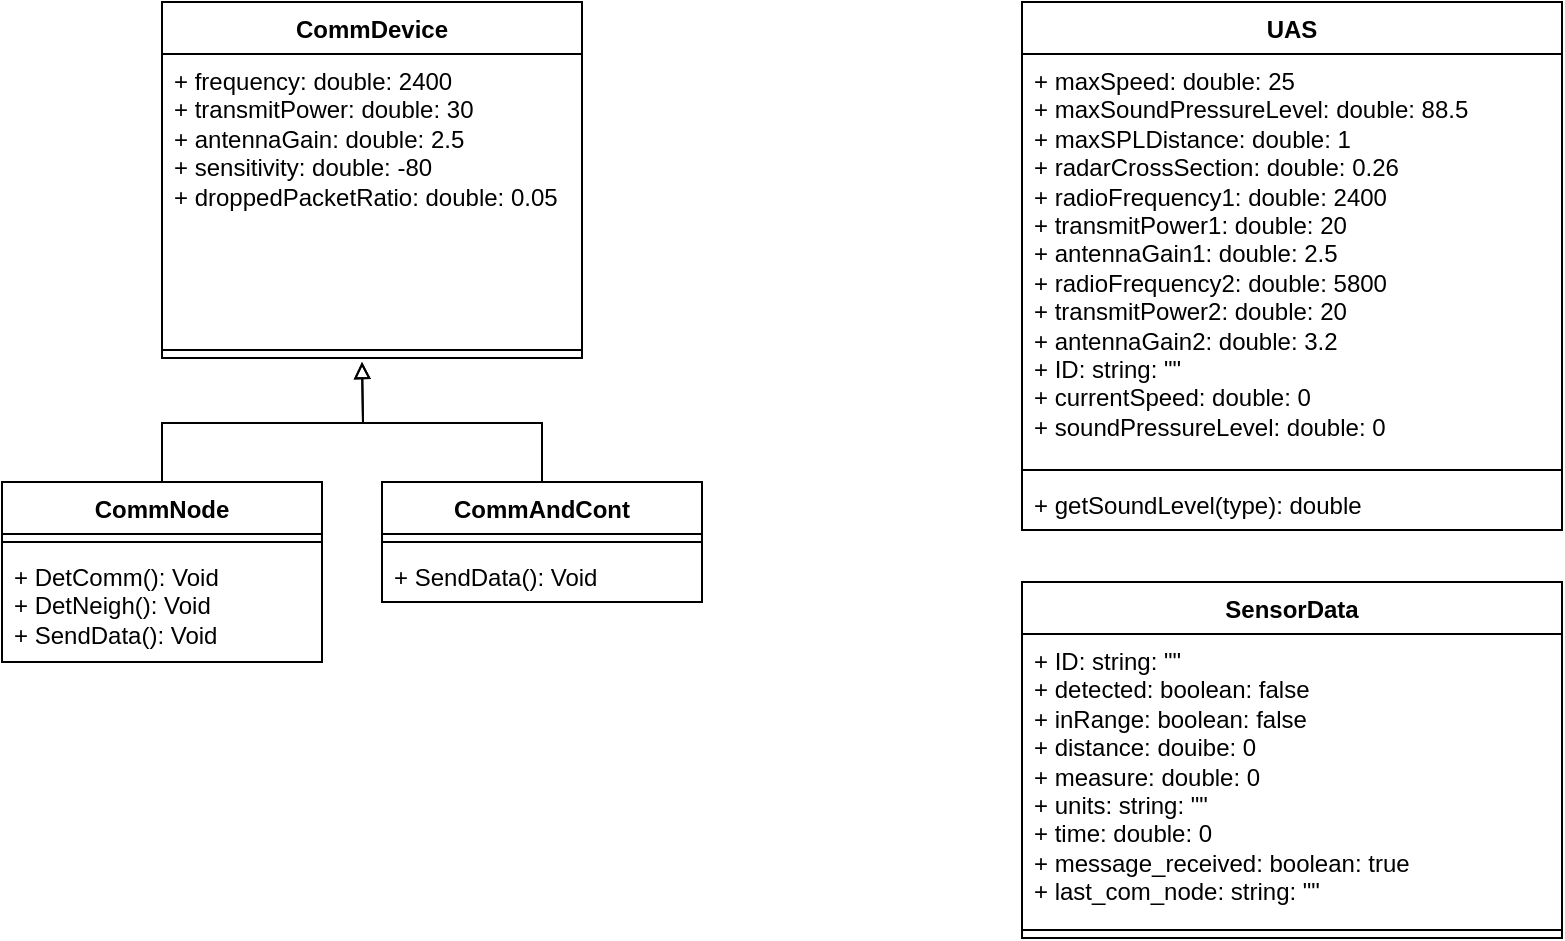 <mxfile version="24.6.4" type="github">
  <diagram name="Page-1" id="SM_NERUJ3dnt5lTOhVBZ">
    <mxGraphModel dx="345" dy="448" grid="1" gridSize="10" guides="1" tooltips="1" connect="1" arrows="1" fold="1" page="1" pageScale="1" pageWidth="850" pageHeight="1100" math="0" shadow="0">
      <root>
        <mxCell id="0" />
        <mxCell id="1" parent="0" />
        <mxCell id="j_G3NL1udsLklxTixIO5-1" value="CommDevice" style="swimlane;fontStyle=1;align=center;verticalAlign=top;childLayout=stackLayout;horizontal=1;startSize=26;horizontalStack=0;resizeParent=1;resizeParentMax=0;resizeLast=0;collapsible=1;marginBottom=0;whiteSpace=wrap;html=1;" parent="1" vertex="1">
          <mxGeometry x="100" y="40" width="210" height="178" as="geometry" />
        </mxCell>
        <mxCell id="j_G3NL1udsLklxTixIO5-2" value="+ frequency: double: 2400&lt;br&gt;&lt;div&gt;&lt;span style=&quot;background-color: initial;&quot;&gt;+ transmitPower: double: 30&lt;/span&gt;&lt;/div&gt;&lt;div&gt;&lt;span style=&quot;background-color: initial;&quot;&gt;+ antennaGain: double: 2.5&lt;/span&gt;&lt;/div&gt;&lt;div&gt;+ sensitivity: double: -80&lt;span style=&quot;background-color: initial;&quot;&gt;&lt;br&gt;&lt;/span&gt;&lt;/div&gt;&lt;div&gt;+ droppedPacketRatio: double: 0.05&lt;br&gt;&lt;/div&gt;" style="text;strokeColor=none;fillColor=none;align=left;verticalAlign=top;spacingLeft=4;spacingRight=4;overflow=hidden;rotatable=0;points=[[0,0.5],[1,0.5]];portConstraint=eastwest;whiteSpace=wrap;html=1;" parent="j_G3NL1udsLklxTixIO5-1" vertex="1">
          <mxGeometry y="26" width="210" height="144" as="geometry" />
        </mxCell>
        <mxCell id="j_G3NL1udsLklxTixIO5-3" value="" style="line;strokeWidth=1;fillColor=none;align=left;verticalAlign=middle;spacingTop=-1;spacingLeft=3;spacingRight=3;rotatable=0;labelPosition=right;points=[];portConstraint=eastwest;strokeColor=inherit;" parent="j_G3NL1udsLklxTixIO5-1" vertex="1">
          <mxGeometry y="170" width="210" height="8" as="geometry" />
        </mxCell>
        <mxCell id="j_G3NL1udsLklxTixIO5-21" style="edgeStyle=orthogonalEdgeStyle;rounded=0;orthogonalLoop=1;jettySize=auto;html=1;exitX=0.5;exitY=0;exitDx=0;exitDy=0;endArrow=block;endFill=0;" parent="1" source="j_G3NL1udsLklxTixIO5-11" edge="1">
          <mxGeometry relative="1" as="geometry">
            <mxPoint x="200" y="220" as="targetPoint" />
          </mxGeometry>
        </mxCell>
        <mxCell id="j_G3NL1udsLklxTixIO5-11" value="CommNode" style="swimlane;fontStyle=1;align=center;verticalAlign=top;childLayout=stackLayout;horizontal=1;startSize=26;horizontalStack=0;resizeParent=1;resizeParentMax=0;resizeLast=0;collapsible=1;marginBottom=0;whiteSpace=wrap;html=1;" parent="1" vertex="1">
          <mxGeometry x="20" y="280" width="160" height="90" as="geometry" />
        </mxCell>
        <mxCell id="j_G3NL1udsLklxTixIO5-13" value="" style="line;strokeWidth=1;fillColor=none;align=left;verticalAlign=middle;spacingTop=-1;spacingLeft=3;spacingRight=3;rotatable=0;labelPosition=right;points=[];portConstraint=eastwest;strokeColor=inherit;" parent="j_G3NL1udsLklxTixIO5-11" vertex="1">
          <mxGeometry y="26" width="160" height="8" as="geometry" />
        </mxCell>
        <mxCell id="j_G3NL1udsLklxTixIO5-14" value="+ DetComm(): Void&lt;div&gt;+ DetNeigh(): Void&lt;br&gt;&lt;/div&gt;&lt;div&gt;+ SendData(): Void&lt;br&gt;&lt;/div&gt;" style="text;strokeColor=none;fillColor=none;align=left;verticalAlign=top;spacingLeft=4;spacingRight=4;overflow=hidden;rotatable=0;points=[[0,0.5],[1,0.5]];portConstraint=eastwest;whiteSpace=wrap;html=1;" parent="j_G3NL1udsLklxTixIO5-11" vertex="1">
          <mxGeometry y="34" width="160" height="56" as="geometry" />
        </mxCell>
        <mxCell id="j_G3NL1udsLklxTixIO5-22" style="edgeStyle=orthogonalEdgeStyle;rounded=0;orthogonalLoop=1;jettySize=auto;html=1;exitX=0.5;exitY=0;exitDx=0;exitDy=0;endArrow=block;endFill=0;" parent="1" source="j_G3NL1udsLklxTixIO5-15" edge="1">
          <mxGeometry relative="1" as="geometry">
            <mxPoint x="200" y="220" as="targetPoint" />
          </mxGeometry>
        </mxCell>
        <mxCell id="j_G3NL1udsLklxTixIO5-15" value="CommAndCont" style="swimlane;fontStyle=1;align=center;verticalAlign=top;childLayout=stackLayout;horizontal=1;startSize=26;horizontalStack=0;resizeParent=1;resizeParentMax=0;resizeLast=0;collapsible=1;marginBottom=0;whiteSpace=wrap;html=1;" parent="1" vertex="1">
          <mxGeometry x="210" y="280" width="160" height="60" as="geometry" />
        </mxCell>
        <mxCell id="j_G3NL1udsLklxTixIO5-17" value="" style="line;strokeWidth=1;fillColor=none;align=left;verticalAlign=middle;spacingTop=-1;spacingLeft=3;spacingRight=3;rotatable=0;labelPosition=right;points=[];portConstraint=eastwest;strokeColor=inherit;" parent="j_G3NL1udsLklxTixIO5-15" vertex="1">
          <mxGeometry y="26" width="160" height="8" as="geometry" />
        </mxCell>
        <mxCell id="j_G3NL1udsLklxTixIO5-18" value="&lt;div&gt;&lt;span style=&quot;background-color: initial;&quot;&gt;+ SendData(): Void&lt;/span&gt;&lt;br&gt;&lt;/div&gt;" style="text;strokeColor=none;fillColor=none;align=left;verticalAlign=top;spacingLeft=4;spacingRight=4;overflow=hidden;rotatable=0;points=[[0,0.5],[1,0.5]];portConstraint=eastwest;whiteSpace=wrap;html=1;" parent="j_G3NL1udsLklxTixIO5-15" vertex="1">
          <mxGeometry y="34" width="160" height="26" as="geometry" />
        </mxCell>
        <mxCell id="j_G3NL1udsLklxTixIO5-24" value="UAS" style="swimlane;fontStyle=1;align=center;verticalAlign=top;childLayout=stackLayout;horizontal=1;startSize=26;horizontalStack=0;resizeParent=1;resizeParentMax=0;resizeLast=0;collapsible=1;marginBottom=0;whiteSpace=wrap;html=1;" parent="1" vertex="1">
          <mxGeometry x="530" y="40" width="270" height="264" as="geometry" />
        </mxCell>
        <mxCell id="j_G3NL1udsLklxTixIO5-25" value="+ maxSpeed: double: 25&lt;div&gt;+ maxSoundPressureLevel: double: 88.5&lt;br&gt;&lt;/div&gt;&lt;div&gt;+ maxSPLDistance: double: 1&lt;br&gt;&lt;/div&gt;&lt;div&gt;+ radarCrossSection: double: 0.26&lt;br&gt;&lt;/div&gt;&lt;div&gt;+ radioFrequency1: double: 2400&lt;br&gt;&lt;/div&gt;&lt;div&gt;+ transmitPower1: double: 20&lt;br&gt;&lt;/div&gt;&lt;div&gt;+ antennaGain1: double: 2.5&lt;br&gt;&lt;/div&gt;&lt;div&gt;+ radioFrequency2: double: 5800&lt;br&gt;&lt;/div&gt;&lt;div&gt;+ transmitPower2: double: 20&lt;br&gt;&lt;/div&gt;&lt;div&gt;+ antennaGain2: double: 3.2&lt;br&gt;&lt;/div&gt;&lt;div&gt;+ ID: string: &quot;&quot;&lt;br&gt;&lt;/div&gt;&lt;div&gt;+ currentSpeed: double: 0&lt;br&gt;&lt;/div&gt;&lt;div&gt;+ soundPressureLevel: double: 0&lt;/div&gt;" style="text;strokeColor=none;fillColor=none;align=left;verticalAlign=top;spacingLeft=4;spacingRight=4;overflow=hidden;rotatable=0;points=[[0,0.5],[1,0.5]];portConstraint=eastwest;whiteSpace=wrap;html=1;" parent="j_G3NL1udsLklxTixIO5-24" vertex="1">
          <mxGeometry y="26" width="270" height="204" as="geometry" />
        </mxCell>
        <mxCell id="j_G3NL1udsLklxTixIO5-26" value="" style="line;strokeWidth=1;fillColor=none;align=left;verticalAlign=middle;spacingTop=-1;spacingLeft=3;spacingRight=3;rotatable=0;labelPosition=right;points=[];portConstraint=eastwest;strokeColor=inherit;" parent="j_G3NL1udsLklxTixIO5-24" vertex="1">
          <mxGeometry y="230" width="270" height="8" as="geometry" />
        </mxCell>
        <mxCell id="j_G3NL1udsLklxTixIO5-27" value="+ getSoundLevel(type): double" style="text;strokeColor=none;fillColor=none;align=left;verticalAlign=top;spacingLeft=4;spacingRight=4;overflow=hidden;rotatable=0;points=[[0,0.5],[1,0.5]];portConstraint=eastwest;whiteSpace=wrap;html=1;" parent="j_G3NL1udsLklxTixIO5-24" vertex="1">
          <mxGeometry y="238" width="270" height="26" as="geometry" />
        </mxCell>
        <mxCell id="j_G3NL1udsLklxTixIO5-28" value="SensorData" style="swimlane;fontStyle=1;align=center;verticalAlign=top;childLayout=stackLayout;horizontal=1;startSize=26;horizontalStack=0;resizeParent=1;resizeParentMax=0;resizeLast=0;collapsible=1;marginBottom=0;whiteSpace=wrap;html=1;" parent="1" vertex="1">
          <mxGeometry x="530" y="330" width="270" height="178" as="geometry" />
        </mxCell>
        <mxCell id="j_G3NL1udsLklxTixIO5-29" value="&lt;div&gt;&lt;span style=&quot;background-color: initial;&quot;&gt;+ ID: string: &quot;&quot;&lt;/span&gt;&lt;br&gt;&lt;/div&gt;&lt;div&gt;&lt;span style=&quot;background-color: initial;&quot;&gt;+ detected: boolean: false&lt;/span&gt;&lt;/div&gt;&lt;div&gt;&lt;span style=&quot;background-color: initial;&quot;&gt;+ inRange: boolean: false&lt;/span&gt;&lt;/div&gt;&lt;div&gt;+ distance: douibe: 0&lt;/div&gt;&lt;div&gt;+ measure: double: 0&lt;/div&gt;&lt;div&gt;+ units: string: &quot;&quot;&lt;/div&gt;&lt;div&gt;+ time: double: 0&lt;/div&gt;&lt;div&gt;+ message_received: boolean: true&lt;/div&gt;&lt;div&gt;+ last_com_node: string: &quot;&quot;&lt;/div&gt;" style="text;strokeColor=none;fillColor=none;align=left;verticalAlign=top;spacingLeft=4;spacingRight=4;overflow=hidden;rotatable=0;points=[[0,0.5],[1,0.5]];portConstraint=eastwest;whiteSpace=wrap;html=1;" parent="j_G3NL1udsLklxTixIO5-28" vertex="1">
          <mxGeometry y="26" width="270" height="144" as="geometry" />
        </mxCell>
        <mxCell id="j_G3NL1udsLklxTixIO5-30" value="" style="line;strokeWidth=1;fillColor=none;align=left;verticalAlign=middle;spacingTop=-1;spacingLeft=3;spacingRight=3;rotatable=0;labelPosition=right;points=[];portConstraint=eastwest;strokeColor=inherit;" parent="j_G3NL1udsLklxTixIO5-28" vertex="1">
          <mxGeometry y="170" width="270" height="8" as="geometry" />
        </mxCell>
      </root>
    </mxGraphModel>
  </diagram>
</mxfile>

